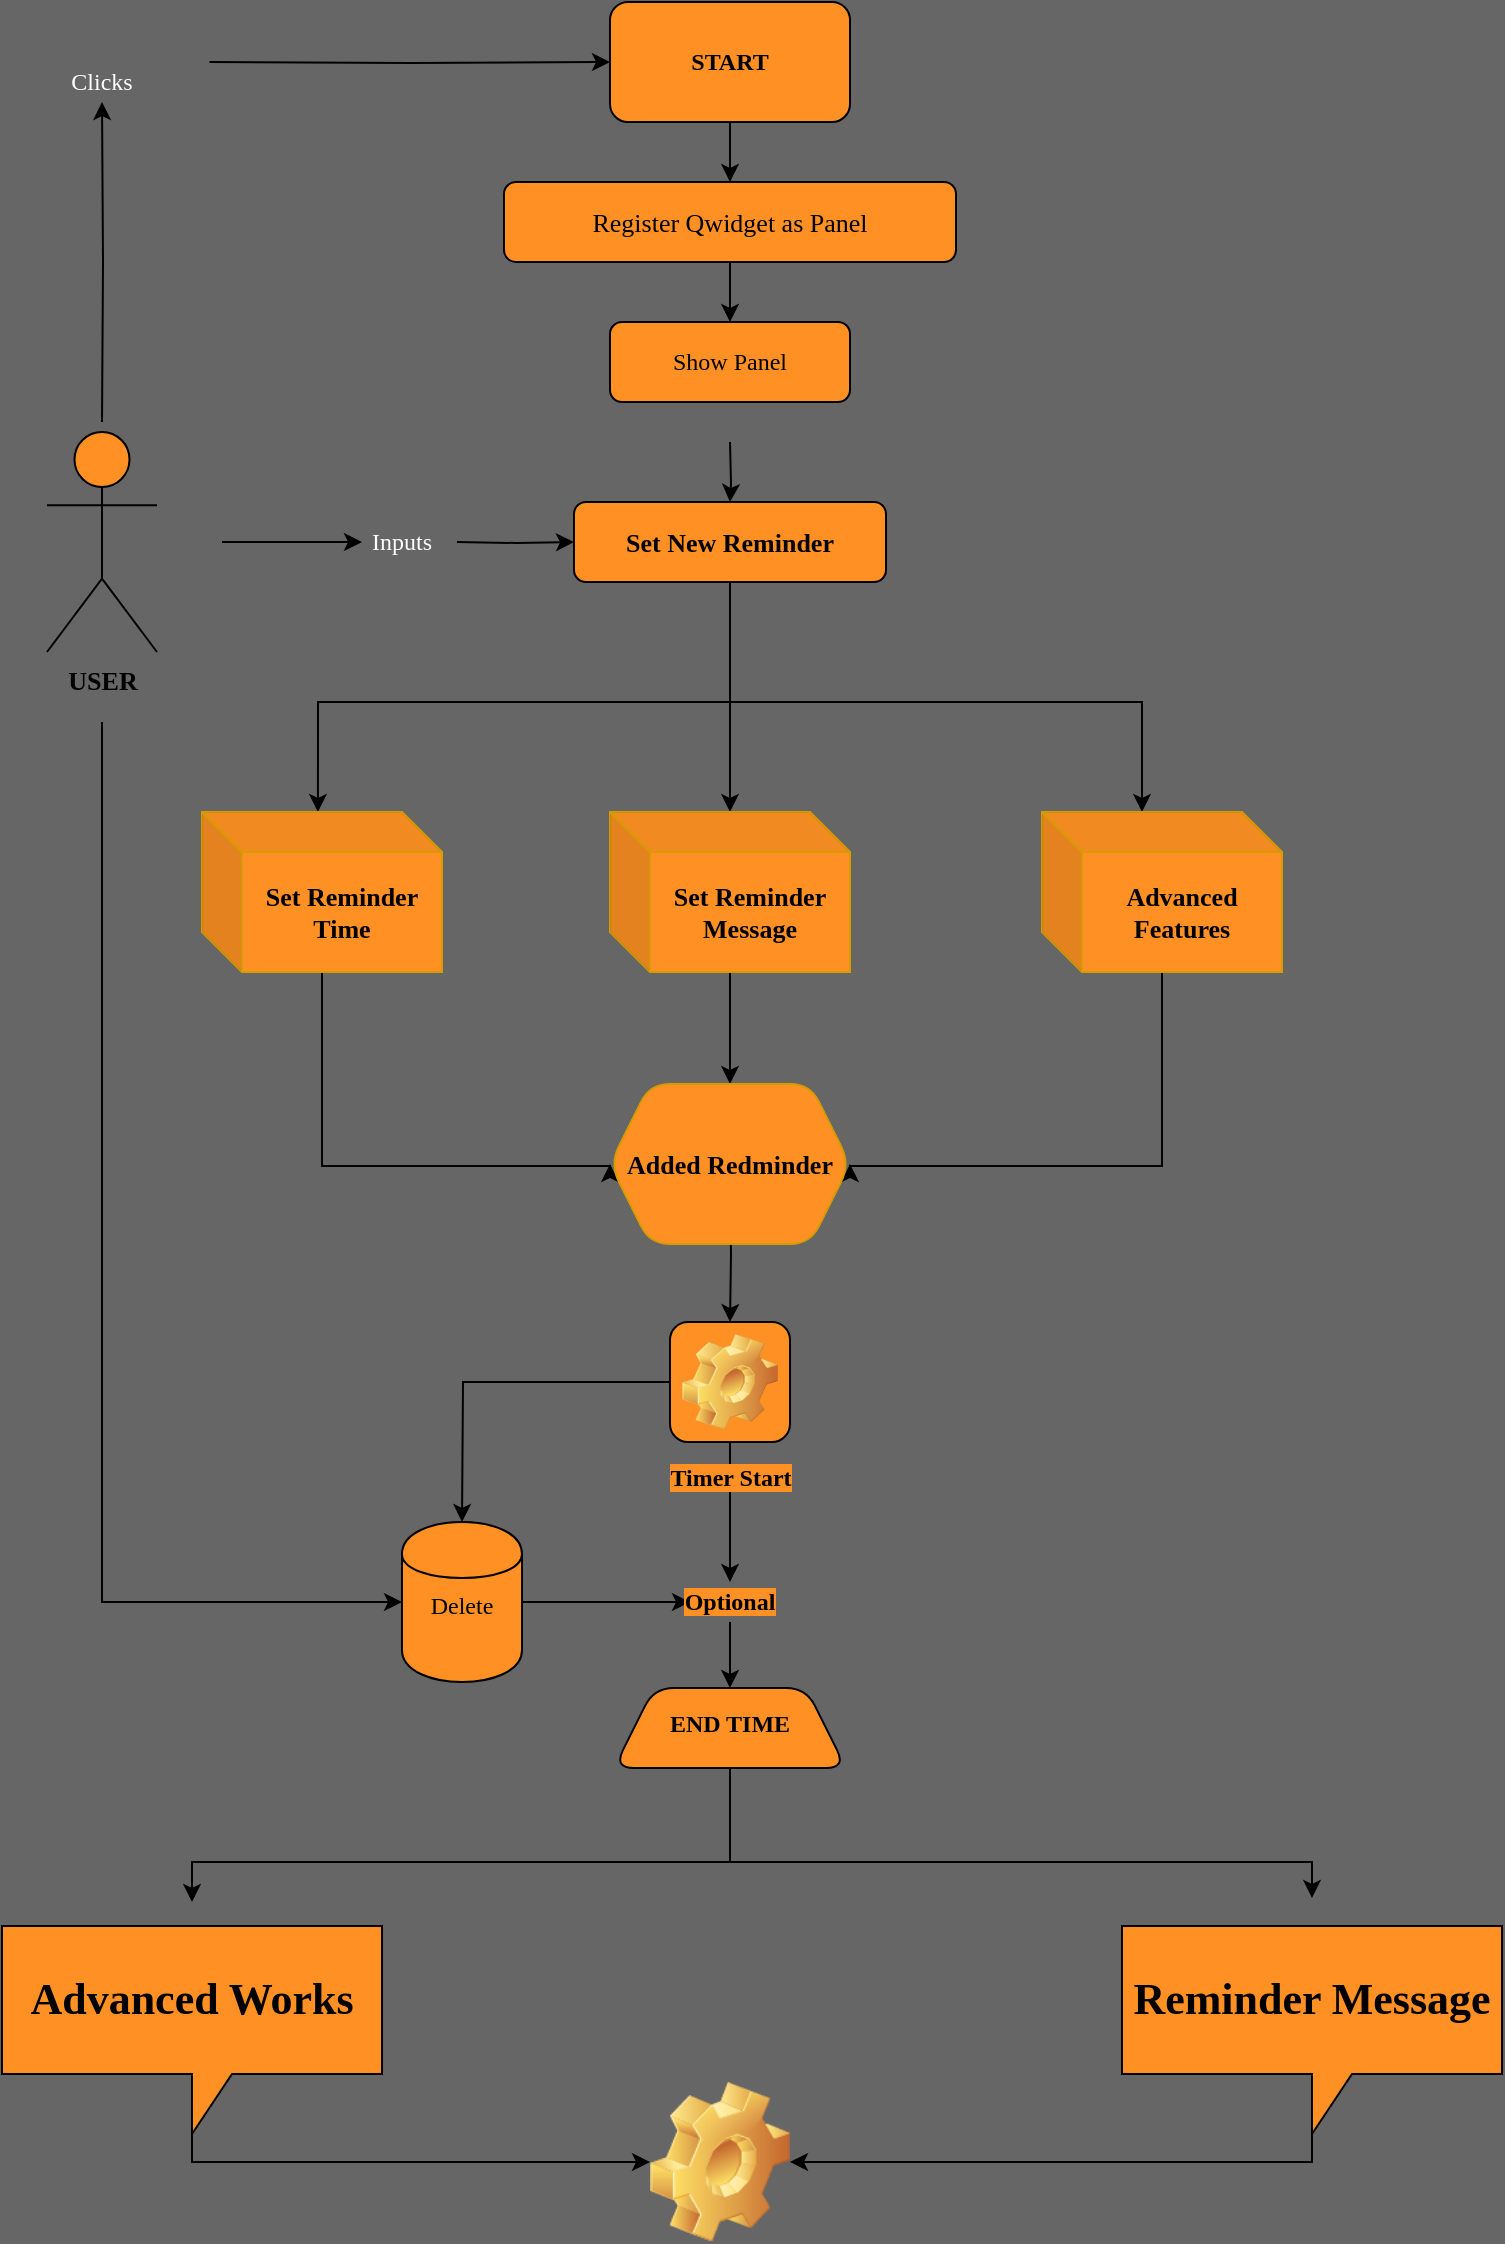 <mxfile version="14.5.1" type="device"><diagram id="C5RBs43oDa-KdzZeNtuy" name="Page-1"><mxGraphModel dx="1422" dy="822" grid="1" gridSize="10" guides="1" tooltips="1" connect="1" arrows="1" fold="1" page="1" pageScale="1" pageWidth="827" pageHeight="1169" background="#666666" math="0" shadow="0"><root><mxCell id="WIyWlLk6GJQsqaUBKTNV-0"/><mxCell id="WIyWlLk6GJQsqaUBKTNV-1" parent="WIyWlLk6GJQsqaUBKTNV-0"/><mxCell id="gQ65r6YD8ksh6yrkuOtF-2" value="" style="edgeStyle=orthogonalEdgeStyle;rounded=0;orthogonalLoop=1;jettySize=auto;html=1;" edge="1" parent="WIyWlLk6GJQsqaUBKTNV-1" source="gQ65r6YD8ksh6yrkuOtF-0" target="gQ65r6YD8ksh6yrkuOtF-1"><mxGeometry relative="1" as="geometry"/></mxCell><mxCell id="gQ65r6YD8ksh6yrkuOtF-0" value="&lt;b&gt;&lt;font face=&quot;Comic Sans MS&quot;&gt;START&lt;/font&gt;&lt;/b&gt;" style="rounded=1;whiteSpace=wrap;html=1;fillColor=#FF9124;align=center;" vertex="1" parent="WIyWlLk6GJQsqaUBKTNV-1"><mxGeometry x="354" y="40" width="120" height="60" as="geometry"/></mxCell><mxCell id="gQ65r6YD8ksh6yrkuOtF-7" value="" style="edgeStyle=orthogonalEdgeStyle;rounded=0;orthogonalLoop=1;jettySize=auto;html=1;" edge="1" parent="WIyWlLk6GJQsqaUBKTNV-1" source="gQ65r6YD8ksh6yrkuOtF-1" target="gQ65r6YD8ksh6yrkuOtF-6"><mxGeometry relative="1" as="geometry"/></mxCell><mxCell id="gQ65r6YD8ksh6yrkuOtF-1" value="&lt;font face=&quot;Comic Sans MS&quot; size=&quot;1&quot;&gt;&lt;span style=&quot;font-size: 13px&quot;&gt;Register Qwidget as Panel&lt;/span&gt;&lt;/font&gt;" style="whiteSpace=wrap;html=1;rounded=1;fillColor=#FF9124;" vertex="1" parent="WIyWlLk6GJQsqaUBKTNV-1"><mxGeometry x="301" y="130" width="226" height="40" as="geometry"/></mxCell><mxCell id="gQ65r6YD8ksh6yrkuOtF-11" value="" style="edgeStyle=orthogonalEdgeStyle;rounded=0;orthogonalLoop=1;jettySize=auto;html=1;" edge="1" parent="WIyWlLk6GJQsqaUBKTNV-1" target="gQ65r6YD8ksh6yrkuOtF-10"><mxGeometry relative="1" as="geometry"><mxPoint x="414" y="260" as="sourcePoint"/></mxGeometry></mxCell><mxCell id="gQ65r6YD8ksh6yrkuOtF-6" value="&lt;font face=&quot;Comic Sans MS&quot;&gt;Show Panel&lt;/font&gt;" style="whiteSpace=wrap;html=1;rounded=1;fillColor=#FF9124;" vertex="1" parent="WIyWlLk6GJQsqaUBKTNV-1"><mxGeometry x="354" y="200" width="120" height="40" as="geometry"/></mxCell><mxCell id="gQ65r6YD8ksh6yrkuOtF-27" value="" style="edgeStyle=orthogonalEdgeStyle;rounded=0;orthogonalLoop=1;jettySize=auto;html=1;" edge="1" parent="WIyWlLk6GJQsqaUBKTNV-1" source="gQ65r6YD8ksh6yrkuOtF-10" target="gQ65r6YD8ksh6yrkuOtF-26"><mxGeometry relative="1" as="geometry"/></mxCell><mxCell id="gQ65r6YD8ksh6yrkuOtF-31" style="edgeStyle=orthogonalEdgeStyle;rounded=0;orthogonalLoop=1;jettySize=auto;html=1;entryX=0.483;entryY=0;entryDx=0;entryDy=0;entryPerimeter=0;" edge="1" parent="WIyWlLk6GJQsqaUBKTNV-1" source="gQ65r6YD8ksh6yrkuOtF-10" target="gQ65r6YD8ksh6yrkuOtF-28"><mxGeometry relative="1" as="geometry"><Array as="points"><mxPoint x="414" y="390"/><mxPoint x="208" y="390"/></Array></mxGeometry></mxCell><mxCell id="gQ65r6YD8ksh6yrkuOtF-33" style="edgeStyle=orthogonalEdgeStyle;rounded=0;orthogonalLoop=1;jettySize=auto;html=1;entryX=0;entryY=0;entryDx=50;entryDy=0;entryPerimeter=0;" edge="1" parent="WIyWlLk6GJQsqaUBKTNV-1" source="gQ65r6YD8ksh6yrkuOtF-10" target="gQ65r6YD8ksh6yrkuOtF-32"><mxGeometry relative="1" as="geometry"><Array as="points"><mxPoint x="414" y="390"/><mxPoint x="620" y="390"/></Array></mxGeometry></mxCell><mxCell id="gQ65r6YD8ksh6yrkuOtF-10" value="&lt;font face=&quot;Comic Sans MS&quot; size=&quot;1&quot;&gt;&lt;b style=&quot;font-size: 13px&quot;&gt;Set New Reminder&lt;/b&gt;&lt;/font&gt;" style="whiteSpace=wrap;html=1;rounded=1;fillColor=#FF9124;" vertex="1" parent="WIyWlLk6GJQsqaUBKTNV-1"><mxGeometry x="336" y="290" width="156" height="40" as="geometry"/></mxCell><mxCell id="gQ65r6YD8ksh6yrkuOtF-13" style="edgeStyle=orthogonalEdgeStyle;rounded=0;orthogonalLoop=1;jettySize=auto;html=1;" edge="1" parent="WIyWlLk6GJQsqaUBKTNV-1" target="gQ65r6YD8ksh6yrkuOtF-10"><mxGeometry relative="1" as="geometry"><mxPoint x="277.5" y="309.995" as="sourcePoint"/></mxGeometry></mxCell><mxCell id="gQ65r6YD8ksh6yrkuOtF-16" value="" style="edgeStyle=orthogonalEdgeStyle;rounded=0;orthogonalLoop=1;jettySize=auto;html=1;" edge="1" parent="WIyWlLk6GJQsqaUBKTNV-1" target="gQ65r6YD8ksh6yrkuOtF-22"><mxGeometry relative="1" as="geometry"><mxPoint x="100" y="250" as="sourcePoint"/><mxPoint x="130" y="86.88" as="targetPoint"/></mxGeometry></mxCell><mxCell id="gQ65r6YD8ksh6yrkuOtF-17" style="edgeStyle=orthogonalEdgeStyle;rounded=0;orthogonalLoop=1;jettySize=auto;html=1;" edge="1" parent="WIyWlLk6GJQsqaUBKTNV-1" target="gQ65r6YD8ksh6yrkuOtF-0"><mxGeometry relative="1" as="geometry"><mxPoint x="153.75" y="70.005" as="sourcePoint"/></mxGeometry></mxCell><mxCell id="gQ65r6YD8ksh6yrkuOtF-19" style="edgeStyle=orthogonalEdgeStyle;rounded=0;orthogonalLoop=1;jettySize=auto;html=1;" edge="1" parent="WIyWlLk6GJQsqaUBKTNV-1"><mxGeometry relative="1" as="geometry"><mxPoint x="160" y="310" as="sourcePoint"/><mxPoint x="230.0" y="310" as="targetPoint"/></mxGeometry></mxCell><mxCell id="gQ65r6YD8ksh6yrkuOtF-22" value="&lt;font color=&quot;#ffffff&quot; face=&quot;Comic Sans MS&quot;&gt;Clicks&lt;/font&gt;" style="text;html=1;strokeColor=none;fillColor=none;align=center;verticalAlign=middle;whiteSpace=wrap;rounded=0;" vertex="1" parent="WIyWlLk6GJQsqaUBKTNV-1"><mxGeometry x="80" y="70" width="40" height="20" as="geometry"/></mxCell><mxCell id="gQ65r6YD8ksh6yrkuOtF-23" value="&lt;font face=&quot;Comic Sans MS&quot; color=&quot;#ffffff&quot;&gt;Inputs&lt;/font&gt;" style="text;html=1;strokeColor=none;fillColor=none;align=center;verticalAlign=middle;whiteSpace=wrap;rounded=0;" vertex="1" parent="WIyWlLk6GJQsqaUBKTNV-1"><mxGeometry x="230" y="300" width="40" height="20" as="geometry"/></mxCell><mxCell id="gQ65r6YD8ksh6yrkuOtF-39" value="" style="edgeStyle=orthogonalEdgeStyle;rounded=0;orthogonalLoop=1;jettySize=auto;html=1;" edge="1" parent="WIyWlLk6GJQsqaUBKTNV-1" source="gQ65r6YD8ksh6yrkuOtF-26" target="gQ65r6YD8ksh6yrkuOtF-38"><mxGeometry relative="1" as="geometry"/></mxCell><mxCell id="gQ65r6YD8ksh6yrkuOtF-26" value="&lt;font face=&quot;Comic Sans MS&quot; style=&quot;font-size: 13px&quot;&gt;&lt;b&gt;Set Reminder Message&lt;/b&gt;&lt;/font&gt;" style="shape=cube;whiteSpace=wrap;html=1;boundedLbl=1;backgroundOutline=1;darkOpacity=0.05;darkOpacity2=0.1;rounded=1;strokeColor=#d79b00;fillColor=#FF9124;" vertex="1" parent="WIyWlLk6GJQsqaUBKTNV-1"><mxGeometry x="354" y="445" width="120" height="80" as="geometry"/></mxCell><mxCell id="gQ65r6YD8ksh6yrkuOtF-40" style="edgeStyle=orthogonalEdgeStyle;rounded=0;orthogonalLoop=1;jettySize=auto;html=1;entryX=0;entryY=0.5;entryDx=0;entryDy=0;" edge="1" parent="WIyWlLk6GJQsqaUBKTNV-1" target="gQ65r6YD8ksh6yrkuOtF-38"><mxGeometry relative="1" as="geometry"><mxPoint x="210" y="507" as="sourcePoint"/><Array as="points"><mxPoint x="210" y="622"/></Array></mxGeometry></mxCell><mxCell id="gQ65r6YD8ksh6yrkuOtF-28" value="&lt;font face=&quot;Comic Sans MS&quot;&gt;&lt;span style=&quot;font-size: 13px&quot;&gt;&lt;b&gt;Set Reminder Time&lt;/b&gt;&lt;/span&gt;&lt;/font&gt;" style="shape=cube;whiteSpace=wrap;html=1;boundedLbl=1;backgroundOutline=1;darkOpacity=0.05;darkOpacity2=0.1;rounded=1;strokeColor=#d79b00;fillColor=#FF9124;" vertex="1" parent="WIyWlLk6GJQsqaUBKTNV-1"><mxGeometry x="150" y="445" width="120" height="80" as="geometry"/></mxCell><mxCell id="gQ65r6YD8ksh6yrkuOtF-41" style="edgeStyle=orthogonalEdgeStyle;rounded=0;orthogonalLoop=1;jettySize=auto;html=1;entryX=1;entryY=0.5;entryDx=0;entryDy=0;" edge="1" parent="WIyWlLk6GJQsqaUBKTNV-1" target="gQ65r6YD8ksh6yrkuOtF-38"><mxGeometry relative="1" as="geometry"><mxPoint x="630" y="507" as="sourcePoint"/><Array as="points"><mxPoint x="630" y="622"/></Array></mxGeometry></mxCell><mxCell id="gQ65r6YD8ksh6yrkuOtF-32" value="&lt;font face=&quot;Comic Sans MS&quot;&gt;&lt;span style=&quot;font-size: 13px&quot;&gt;&lt;b&gt;Advanced Features&lt;/b&gt;&lt;/span&gt;&lt;/font&gt;" style="shape=cube;whiteSpace=wrap;html=1;boundedLbl=1;backgroundOutline=1;darkOpacity=0.05;darkOpacity2=0.1;rounded=1;strokeColor=#d79b00;fillColor=#FF9124;" vertex="1" parent="WIyWlLk6GJQsqaUBKTNV-1"><mxGeometry x="570" y="445" width="120" height="80" as="geometry"/></mxCell><mxCell id="gQ65r6YD8ksh6yrkuOtF-48" style="edgeStyle=orthogonalEdgeStyle;rounded=0;orthogonalLoop=1;jettySize=auto;html=1;entryX=0;entryY=0.5;entryDx=0;entryDy=0;" edge="1" parent="WIyWlLk6GJQsqaUBKTNV-1" target="gQ65r6YD8ksh6yrkuOtF-46"><mxGeometry relative="1" as="geometry"><mxPoint x="100" y="400" as="sourcePoint"/><Array as="points"><mxPoint x="100" y="840"/></Array></mxGeometry></mxCell><mxCell id="gQ65r6YD8ksh6yrkuOtF-34" value="&lt;font face=&quot;Comic Sans MS&quot; style=&quot;font-size: 13px&quot;&gt;&lt;b&gt;USER&lt;/b&gt;&lt;/font&gt;" style="shape=umlActor;verticalLabelPosition=bottom;verticalAlign=top;html=1;outlineConnect=0;fillColor=#FF9124;" vertex="1" parent="WIyWlLk6GJQsqaUBKTNV-1"><mxGeometry x="72.5" y="255" width="55" height="110" as="geometry"/></mxCell><mxCell id="gQ65r6YD8ksh6yrkuOtF-44" style="edgeStyle=orthogonalEdgeStyle;rounded=0;orthogonalLoop=1;jettySize=auto;html=1;" edge="1" parent="WIyWlLk6GJQsqaUBKTNV-1" target="gQ65r6YD8ksh6yrkuOtF-43"><mxGeometry relative="1" as="geometry"><mxPoint x="414" y="631" as="sourcePoint"/></mxGeometry></mxCell><mxCell id="gQ65r6YD8ksh6yrkuOtF-38" value="&lt;font face=&quot;Comic Sans MS&quot; style=&quot;font-size: 13px&quot;&gt;&lt;b&gt;Added Redminder&lt;/b&gt;&lt;/font&gt;" style="shape=hexagon;perimeter=hexagonPerimeter2;whiteSpace=wrap;html=1;fixedSize=1;rounded=1;strokeColor=#d79b00;fillColor=#FF9124;" vertex="1" parent="WIyWlLk6GJQsqaUBKTNV-1"><mxGeometry x="354" y="581" width="120" height="80" as="geometry"/></mxCell><mxCell id="gQ65r6YD8ksh6yrkuOtF-47" value="" style="edgeStyle=orthogonalEdgeStyle;rounded=0;orthogonalLoop=1;jettySize=auto;html=1;" edge="1" parent="WIyWlLk6GJQsqaUBKTNV-1" source="gQ65r6YD8ksh6yrkuOtF-43"><mxGeometry relative="1" as="geometry"><mxPoint x="280" y="800" as="targetPoint"/></mxGeometry></mxCell><mxCell id="gQ65r6YD8ksh6yrkuOtF-55" style="edgeStyle=orthogonalEdgeStyle;rounded=0;orthogonalLoop=1;jettySize=auto;html=1;entryX=0.5;entryY=0;entryDx=0;entryDy=0;" edge="1" parent="WIyWlLk6GJQsqaUBKTNV-1" source="gQ65r6YD8ksh6yrkuOtF-43" target="gQ65r6YD8ksh6yrkuOtF-54"><mxGeometry relative="1" as="geometry"/></mxCell><mxCell id="gQ65r6YD8ksh6yrkuOtF-43" value="&lt;b&gt;&lt;font face=&quot;Comic Sans MS&quot; style=&quot;background-color: rgb(255 , 145 , 36)&quot;&gt;Timer Start&lt;/font&gt;&lt;/b&gt;" style="icon;html=1;image=img/clipart/Gear_128x128.png;fillColor=#FF9124;" vertex="1" parent="WIyWlLk6GJQsqaUBKTNV-1"><mxGeometry x="384" y="700" width="60" height="60" as="geometry"/></mxCell><mxCell id="gQ65r6YD8ksh6yrkuOtF-53" style="edgeStyle=orthogonalEdgeStyle;rounded=0;orthogonalLoop=1;jettySize=auto;html=1;" edge="1" parent="WIyWlLk6GJQsqaUBKTNV-1" source="gQ65r6YD8ksh6yrkuOtF-46" target="gQ65r6YD8ksh6yrkuOtF-54"><mxGeometry relative="1" as="geometry"><mxPoint x="410" y="840" as="targetPoint"/></mxGeometry></mxCell><mxCell id="gQ65r6YD8ksh6yrkuOtF-46" value="&lt;font face=&quot;Comic Sans MS&quot; style=&quot;background-color: rgb(255 , 145 , 36)&quot;&gt;Delete&lt;/font&gt;" style="shape=cylinder;whiteSpace=wrap;html=1;boundedLbl=1;backgroundOutline=1;rounded=1;fontStyle=0;verticalAlign=top;fillColor=#FF9124;labelBackgroundColor=#ffffff;spacing=0;spacingTop=6;spacingLeft=0;" vertex="1" parent="WIyWlLk6GJQsqaUBKTNV-1"><mxGeometry x="250" y="800" width="60" height="80" as="geometry"/></mxCell><mxCell id="gQ65r6YD8ksh6yrkuOtF-59" style="edgeStyle=orthogonalEdgeStyle;rounded=0;orthogonalLoop=1;jettySize=auto;html=1;" edge="1" parent="WIyWlLk6GJQsqaUBKTNV-1"><mxGeometry relative="1" as="geometry"><mxPoint x="414" y="891" as="sourcePoint"/><mxPoint x="705" y="988" as="targetPoint"/><Array as="points"><mxPoint x="414" y="970"/></Array></mxGeometry></mxCell><mxCell id="gQ65r6YD8ksh6yrkuOtF-61" style="edgeStyle=orthogonalEdgeStyle;rounded=0;orthogonalLoop=1;jettySize=auto;html=1;" edge="1" parent="WIyWlLk6GJQsqaUBKTNV-1"><mxGeometry relative="1" as="geometry"><mxPoint x="414" y="893" as="sourcePoint"/><mxPoint x="145" y="990" as="targetPoint"/><Array as="points"><mxPoint x="414" y="970"/><mxPoint x="145" y="970"/></Array></mxGeometry></mxCell><mxCell id="gQ65r6YD8ksh6yrkuOtF-51" value="&lt;font face=&quot;Comic Sans MS&quot;&gt;&lt;b&gt;&lt;span style=&quot;background-color: rgb(255 , 145 , 36)&quot;&gt;END TIME&lt;/span&gt;&lt;/b&gt;&lt;/font&gt;" style="shape=trapezoid;perimeter=trapezoidPerimeter;whiteSpace=wrap;html=1;fixedSize=1;rounded=1;fontStyle=0;verticalAlign=top;fillColor=#FF9124;labelBackgroundColor=#ffffff;spacing=0;spacingTop=6;spacingLeft=0;" vertex="1" parent="WIyWlLk6GJQsqaUBKTNV-1"><mxGeometry x="356" y="883" width="116" height="40" as="geometry"/></mxCell><mxCell id="gQ65r6YD8ksh6yrkuOtF-57" style="edgeStyle=orthogonalEdgeStyle;rounded=0;orthogonalLoop=1;jettySize=auto;html=1;" edge="1" parent="WIyWlLk6GJQsqaUBKTNV-1" source="gQ65r6YD8ksh6yrkuOtF-54" target="gQ65r6YD8ksh6yrkuOtF-51"><mxGeometry relative="1" as="geometry"/></mxCell><mxCell id="gQ65r6YD8ksh6yrkuOtF-54" value="&lt;b&gt;&lt;font face=&quot;Comic Sans MS&quot; style=&quot;background-color: rgb(255 , 145 , 36)&quot;&gt;Optional&lt;/font&gt;&lt;/b&gt;" style="text;html=1;strokeColor=none;fillColor=none;align=center;verticalAlign=middle;whiteSpace=wrap;rounded=0;" vertex="1" parent="WIyWlLk6GJQsqaUBKTNV-1"><mxGeometry x="394" y="830" width="40" height="20" as="geometry"/></mxCell><mxCell id="gQ65r6YD8ksh6yrkuOtF-68" style="edgeStyle=orthogonalEdgeStyle;rounded=0;orthogonalLoop=1;jettySize=auto;html=1;" edge="1" parent="WIyWlLk6GJQsqaUBKTNV-1"><mxGeometry relative="1" as="geometry"><mxPoint x="705" y="1076" as="sourcePoint"/><mxPoint x="444" y="1120" as="targetPoint"/><Array as="points"><mxPoint x="705" y="1120"/></Array></mxGeometry></mxCell><mxCell id="gQ65r6YD8ksh6yrkuOtF-58" value="&lt;b&gt;&lt;font face=&quot;Comic Sans MS&quot; style=&quot;font-size: 22px&quot;&gt;Reminder Message&lt;/font&gt;&lt;/b&gt;" style="shape=callout;whiteSpace=wrap;html=1;perimeter=calloutPerimeter;fillColor=#FF9124;" vertex="1" parent="WIyWlLk6GJQsqaUBKTNV-1"><mxGeometry x="610" y="1002" width="190" height="104" as="geometry"/></mxCell><mxCell id="gQ65r6YD8ksh6yrkuOtF-67" style="edgeStyle=orthogonalEdgeStyle;rounded=0;orthogonalLoop=1;jettySize=auto;html=1;entryX=0;entryY=0.5;entryDx=0;entryDy=0;" edge="1" parent="WIyWlLk6GJQsqaUBKTNV-1" source="gQ65r6YD8ksh6yrkuOtF-60" target="gQ65r6YD8ksh6yrkuOtF-64"><mxGeometry relative="1" as="geometry"><Array as="points"><mxPoint x="145" y="1120"/></Array></mxGeometry></mxCell><mxCell id="gQ65r6YD8ksh6yrkuOtF-60" value="&lt;font face=&quot;Comic Sans MS&quot;&gt;&lt;span style=&quot;font-size: 22px&quot;&gt;&lt;b&gt;Advanced Works&lt;/b&gt;&lt;/span&gt;&lt;/font&gt;" style="shape=callout;whiteSpace=wrap;html=1;perimeter=calloutPerimeter;fillColor=#FF9124;" vertex="1" parent="WIyWlLk6GJQsqaUBKTNV-1"><mxGeometry x="50" y="1002" width="190" height="104" as="geometry"/></mxCell><mxCell id="gQ65r6YD8ksh6yrkuOtF-64" value="" style="shape=image;html=1;verticalLabelPosition=bottom;verticalAlign=top;imageAspect=0;image=img/clipart/Gear_128x128.png;fillColor=#FF9124;" vertex="1" parent="WIyWlLk6GJQsqaUBKTNV-1"><mxGeometry x="374" y="1080" width="70" height="80" as="geometry"/></mxCell></root></mxGraphModel></diagram></mxfile>